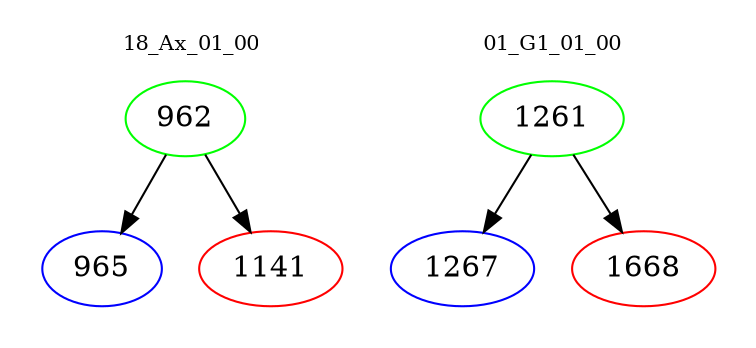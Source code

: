 digraph{
subgraph cluster_0 {
color = white
label = "18_Ax_01_00";
fontsize=10;
T0_962 [label="962", color="green"]
T0_962 -> T0_965 [color="black"]
T0_965 [label="965", color="blue"]
T0_962 -> T0_1141 [color="black"]
T0_1141 [label="1141", color="red"]
}
subgraph cluster_1 {
color = white
label = "01_G1_01_00";
fontsize=10;
T1_1261 [label="1261", color="green"]
T1_1261 -> T1_1267 [color="black"]
T1_1267 [label="1267", color="blue"]
T1_1261 -> T1_1668 [color="black"]
T1_1668 [label="1668", color="red"]
}
}

